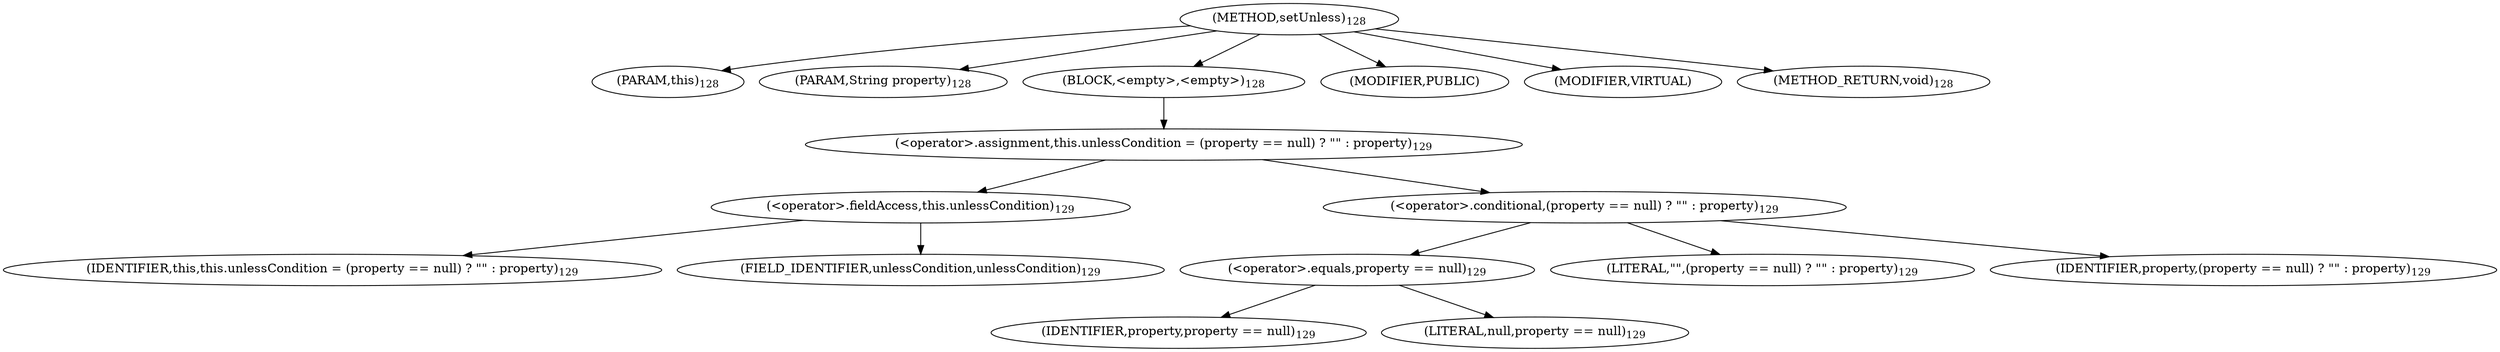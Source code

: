 digraph "setUnless" {  
"208" [label = <(METHOD,setUnless)<SUB>128</SUB>> ]
"14" [label = <(PARAM,this)<SUB>128</SUB>> ]
"209" [label = <(PARAM,String property)<SUB>128</SUB>> ]
"210" [label = <(BLOCK,&lt;empty&gt;,&lt;empty&gt;)<SUB>128</SUB>> ]
"211" [label = <(&lt;operator&gt;.assignment,this.unlessCondition = (property == null) ? &quot;&quot; : property)<SUB>129</SUB>> ]
"212" [label = <(&lt;operator&gt;.fieldAccess,this.unlessCondition)<SUB>129</SUB>> ]
"13" [label = <(IDENTIFIER,this,this.unlessCondition = (property == null) ? &quot;&quot; : property)<SUB>129</SUB>> ]
"213" [label = <(FIELD_IDENTIFIER,unlessCondition,unlessCondition)<SUB>129</SUB>> ]
"214" [label = <(&lt;operator&gt;.conditional,(property == null) ? &quot;&quot; : property)<SUB>129</SUB>> ]
"215" [label = <(&lt;operator&gt;.equals,property == null)<SUB>129</SUB>> ]
"216" [label = <(IDENTIFIER,property,property == null)<SUB>129</SUB>> ]
"217" [label = <(LITERAL,null,property == null)<SUB>129</SUB>> ]
"218" [label = <(LITERAL,&quot;&quot;,(property == null) ? &quot;&quot; : property)<SUB>129</SUB>> ]
"219" [label = <(IDENTIFIER,property,(property == null) ? &quot;&quot; : property)<SUB>129</SUB>> ]
"220" [label = <(MODIFIER,PUBLIC)> ]
"221" [label = <(MODIFIER,VIRTUAL)> ]
"222" [label = <(METHOD_RETURN,void)<SUB>128</SUB>> ]
  "208" -> "14" 
  "208" -> "209" 
  "208" -> "210" 
  "208" -> "220" 
  "208" -> "221" 
  "208" -> "222" 
  "210" -> "211" 
  "211" -> "212" 
  "211" -> "214" 
  "212" -> "13" 
  "212" -> "213" 
  "214" -> "215" 
  "214" -> "218" 
  "214" -> "219" 
  "215" -> "216" 
  "215" -> "217" 
}
